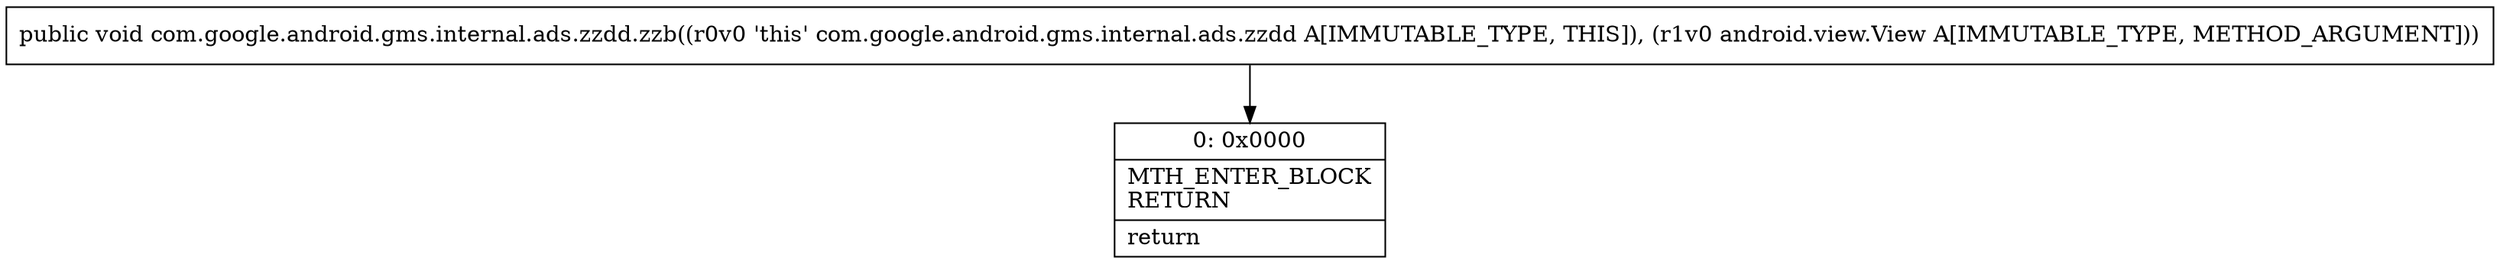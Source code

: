 digraph "CFG forcom.google.android.gms.internal.ads.zzdd.zzb(Landroid\/view\/View;)V" {
Node_0 [shape=record,label="{0\:\ 0x0000|MTH_ENTER_BLOCK\lRETURN\l|return\l}"];
MethodNode[shape=record,label="{public void com.google.android.gms.internal.ads.zzdd.zzb((r0v0 'this' com.google.android.gms.internal.ads.zzdd A[IMMUTABLE_TYPE, THIS]), (r1v0 android.view.View A[IMMUTABLE_TYPE, METHOD_ARGUMENT])) }"];
MethodNode -> Node_0;
}

